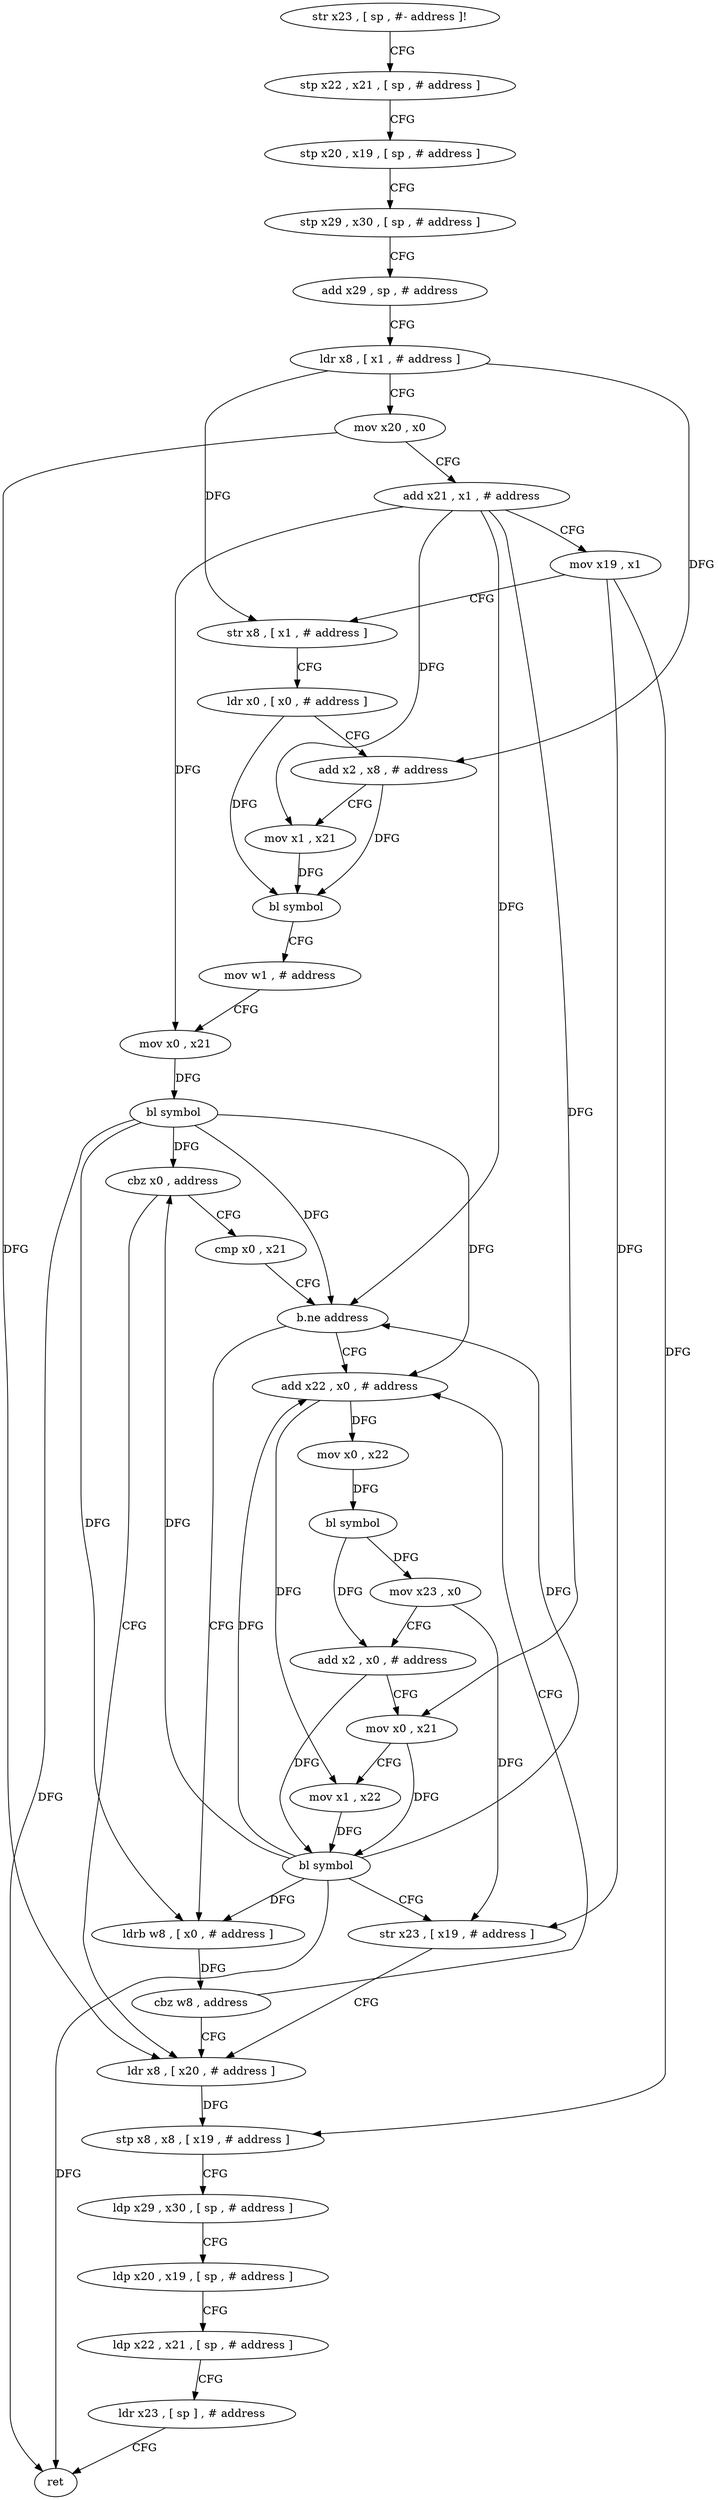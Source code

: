 digraph "func" {
"4214632" [label = "str x23 , [ sp , #- address ]!" ]
"4214636" [label = "stp x22 , x21 , [ sp , # address ]" ]
"4214640" [label = "stp x20 , x19 , [ sp , # address ]" ]
"4214644" [label = "stp x29 , x30 , [ sp , # address ]" ]
"4214648" [label = "add x29 , sp , # address" ]
"4214652" [label = "ldr x8 , [ x1 , # address ]" ]
"4214656" [label = "mov x20 , x0" ]
"4214660" [label = "add x21 , x1 , # address" ]
"4214664" [label = "mov x19 , x1" ]
"4214668" [label = "str x8 , [ x1 , # address ]" ]
"4214672" [label = "ldr x0 , [ x0 , # address ]" ]
"4214676" [label = "add x2 , x8 , # address" ]
"4214680" [label = "mov x1 , x21" ]
"4214684" [label = "bl symbol" ]
"4214688" [label = "mov w1 , # address" ]
"4214692" [label = "mov x0 , x21" ]
"4214696" [label = "bl symbol" ]
"4214700" [label = "cbz x0 , address" ]
"4214756" [label = "ldr x8 , [ x20 , # address ]" ]
"4214704" [label = "cmp x0 , x21" ]
"4214760" [label = "stp x8 , x8 , [ x19 , # address ]" ]
"4214764" [label = "ldp x29 , x30 , [ sp , # address ]" ]
"4214768" [label = "ldp x20 , x19 , [ sp , # address ]" ]
"4214772" [label = "ldp x22 , x21 , [ sp , # address ]" ]
"4214776" [label = "ldr x23 , [ sp ] , # address" ]
"4214780" [label = "ret" ]
"4214708" [label = "b.ne address" ]
"4214720" [label = "add x22 , x0 , # address" ]
"4214712" [label = "ldrb w8 , [ x0 , # address ]" ]
"4214724" [label = "mov x0 , x22" ]
"4214728" [label = "bl symbol" ]
"4214732" [label = "mov x23 , x0" ]
"4214736" [label = "add x2 , x0 , # address" ]
"4214740" [label = "mov x0 , x21" ]
"4214744" [label = "mov x1 , x22" ]
"4214748" [label = "bl symbol" ]
"4214752" [label = "str x23 , [ x19 , # address ]" ]
"4214716" [label = "cbz w8 , address" ]
"4214632" -> "4214636" [ label = "CFG" ]
"4214636" -> "4214640" [ label = "CFG" ]
"4214640" -> "4214644" [ label = "CFG" ]
"4214644" -> "4214648" [ label = "CFG" ]
"4214648" -> "4214652" [ label = "CFG" ]
"4214652" -> "4214656" [ label = "CFG" ]
"4214652" -> "4214668" [ label = "DFG" ]
"4214652" -> "4214676" [ label = "DFG" ]
"4214656" -> "4214660" [ label = "CFG" ]
"4214656" -> "4214756" [ label = "DFG" ]
"4214660" -> "4214664" [ label = "CFG" ]
"4214660" -> "4214680" [ label = "DFG" ]
"4214660" -> "4214692" [ label = "DFG" ]
"4214660" -> "4214708" [ label = "DFG" ]
"4214660" -> "4214740" [ label = "DFG" ]
"4214664" -> "4214668" [ label = "CFG" ]
"4214664" -> "4214760" [ label = "DFG" ]
"4214664" -> "4214752" [ label = "DFG" ]
"4214668" -> "4214672" [ label = "CFG" ]
"4214672" -> "4214676" [ label = "CFG" ]
"4214672" -> "4214684" [ label = "DFG" ]
"4214676" -> "4214680" [ label = "CFG" ]
"4214676" -> "4214684" [ label = "DFG" ]
"4214680" -> "4214684" [ label = "DFG" ]
"4214684" -> "4214688" [ label = "CFG" ]
"4214688" -> "4214692" [ label = "CFG" ]
"4214692" -> "4214696" [ label = "DFG" ]
"4214696" -> "4214700" [ label = "DFG" ]
"4214696" -> "4214780" [ label = "DFG" ]
"4214696" -> "4214708" [ label = "DFG" ]
"4214696" -> "4214720" [ label = "DFG" ]
"4214696" -> "4214712" [ label = "DFG" ]
"4214700" -> "4214756" [ label = "CFG" ]
"4214700" -> "4214704" [ label = "CFG" ]
"4214756" -> "4214760" [ label = "DFG" ]
"4214704" -> "4214708" [ label = "CFG" ]
"4214760" -> "4214764" [ label = "CFG" ]
"4214764" -> "4214768" [ label = "CFG" ]
"4214768" -> "4214772" [ label = "CFG" ]
"4214772" -> "4214776" [ label = "CFG" ]
"4214776" -> "4214780" [ label = "CFG" ]
"4214708" -> "4214720" [ label = "CFG" ]
"4214708" -> "4214712" [ label = "CFG" ]
"4214720" -> "4214724" [ label = "DFG" ]
"4214720" -> "4214744" [ label = "DFG" ]
"4214712" -> "4214716" [ label = "DFG" ]
"4214724" -> "4214728" [ label = "DFG" ]
"4214728" -> "4214732" [ label = "DFG" ]
"4214728" -> "4214736" [ label = "DFG" ]
"4214732" -> "4214736" [ label = "CFG" ]
"4214732" -> "4214752" [ label = "DFG" ]
"4214736" -> "4214740" [ label = "CFG" ]
"4214736" -> "4214748" [ label = "DFG" ]
"4214740" -> "4214744" [ label = "CFG" ]
"4214740" -> "4214748" [ label = "DFG" ]
"4214744" -> "4214748" [ label = "DFG" ]
"4214748" -> "4214752" [ label = "CFG" ]
"4214748" -> "4214700" [ label = "DFG" ]
"4214748" -> "4214720" [ label = "DFG" ]
"4214748" -> "4214780" [ label = "DFG" ]
"4214748" -> "4214708" [ label = "DFG" ]
"4214748" -> "4214712" [ label = "DFG" ]
"4214752" -> "4214756" [ label = "CFG" ]
"4214716" -> "4214756" [ label = "CFG" ]
"4214716" -> "4214720" [ label = "CFG" ]
}
